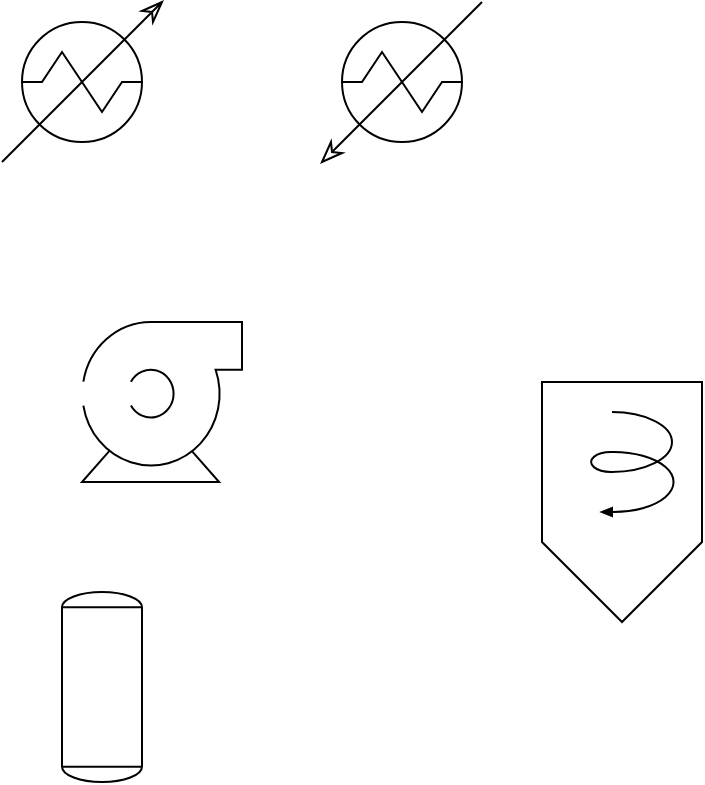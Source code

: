 <mxfile version="20.3.7" type="github">
  <diagram id="vIj0UeDkN6GAVZUi45zB" name="Page-1">
    <mxGraphModel dx="1765" dy="961" grid="1" gridSize="10" guides="1" tooltips="1" connect="1" arrows="1" fold="1" page="1" pageScale="1" pageWidth="850" pageHeight="1100" math="0" shadow="0">
      <root>
        <mxCell id="0" />
        <mxCell id="1" parent="0" />
        <mxCell id="3yz6zC2bXVC5zypHc6Ld-1" value="" style="shape=mxgraph.pid.heat_exchangers.condenser;html=1;pointerEvents=1;align=center;verticalLabelPosition=bottom;verticalAlign=top;dashed=0;" vertex="1" parent="1">
          <mxGeometry x="-680" y="160" width="80" height="80" as="geometry" />
        </mxCell>
        <mxCell id="3yz6zC2bXVC5zypHc6Ld-2" value="" style="shape=mxgraph.pid.heat_exchangers.heater;html=1;pointerEvents=1;align=center;verticalLabelPosition=bottom;verticalAlign=top;dashed=0;" vertex="1" parent="1">
          <mxGeometry x="-520" y="160" width="80" height="80" as="geometry" />
        </mxCell>
        <mxCell id="3yz6zC2bXVC5zypHc6Ld-3" value="" style="shape=mxgraph.pid.pumps.centrifugal_pump_1;html=1;pointerEvents=1;align=center;verticalLabelPosition=bottom;verticalAlign=top;dashed=0;" vertex="1" parent="1">
          <mxGeometry x="-640" y="320" width="80" height="80" as="geometry" />
        </mxCell>
        <mxCell id="3yz6zC2bXVC5zypHc6Ld-4" value="" style="shape=mxgraph.pid.separators.separator_(cyclone);html=1;pointerEvents=1;align=center;verticalLabelPosition=bottom;verticalAlign=top;dashed=0;" vertex="1" parent="1">
          <mxGeometry x="-410" y="350" width="80" height="120" as="geometry" />
        </mxCell>
        <mxCell id="3yz6zC2bXVC5zypHc6Ld-5" value="" style="shape=mxgraph.pid.vessels.tank;html=1;pointerEvents=1;align=center;verticalLabelPosition=bottom;verticalAlign=top;dashed=0;" vertex="1" parent="1">
          <mxGeometry x="-650" y="455" width="40" height="95" as="geometry" />
        </mxCell>
      </root>
    </mxGraphModel>
  </diagram>
</mxfile>
